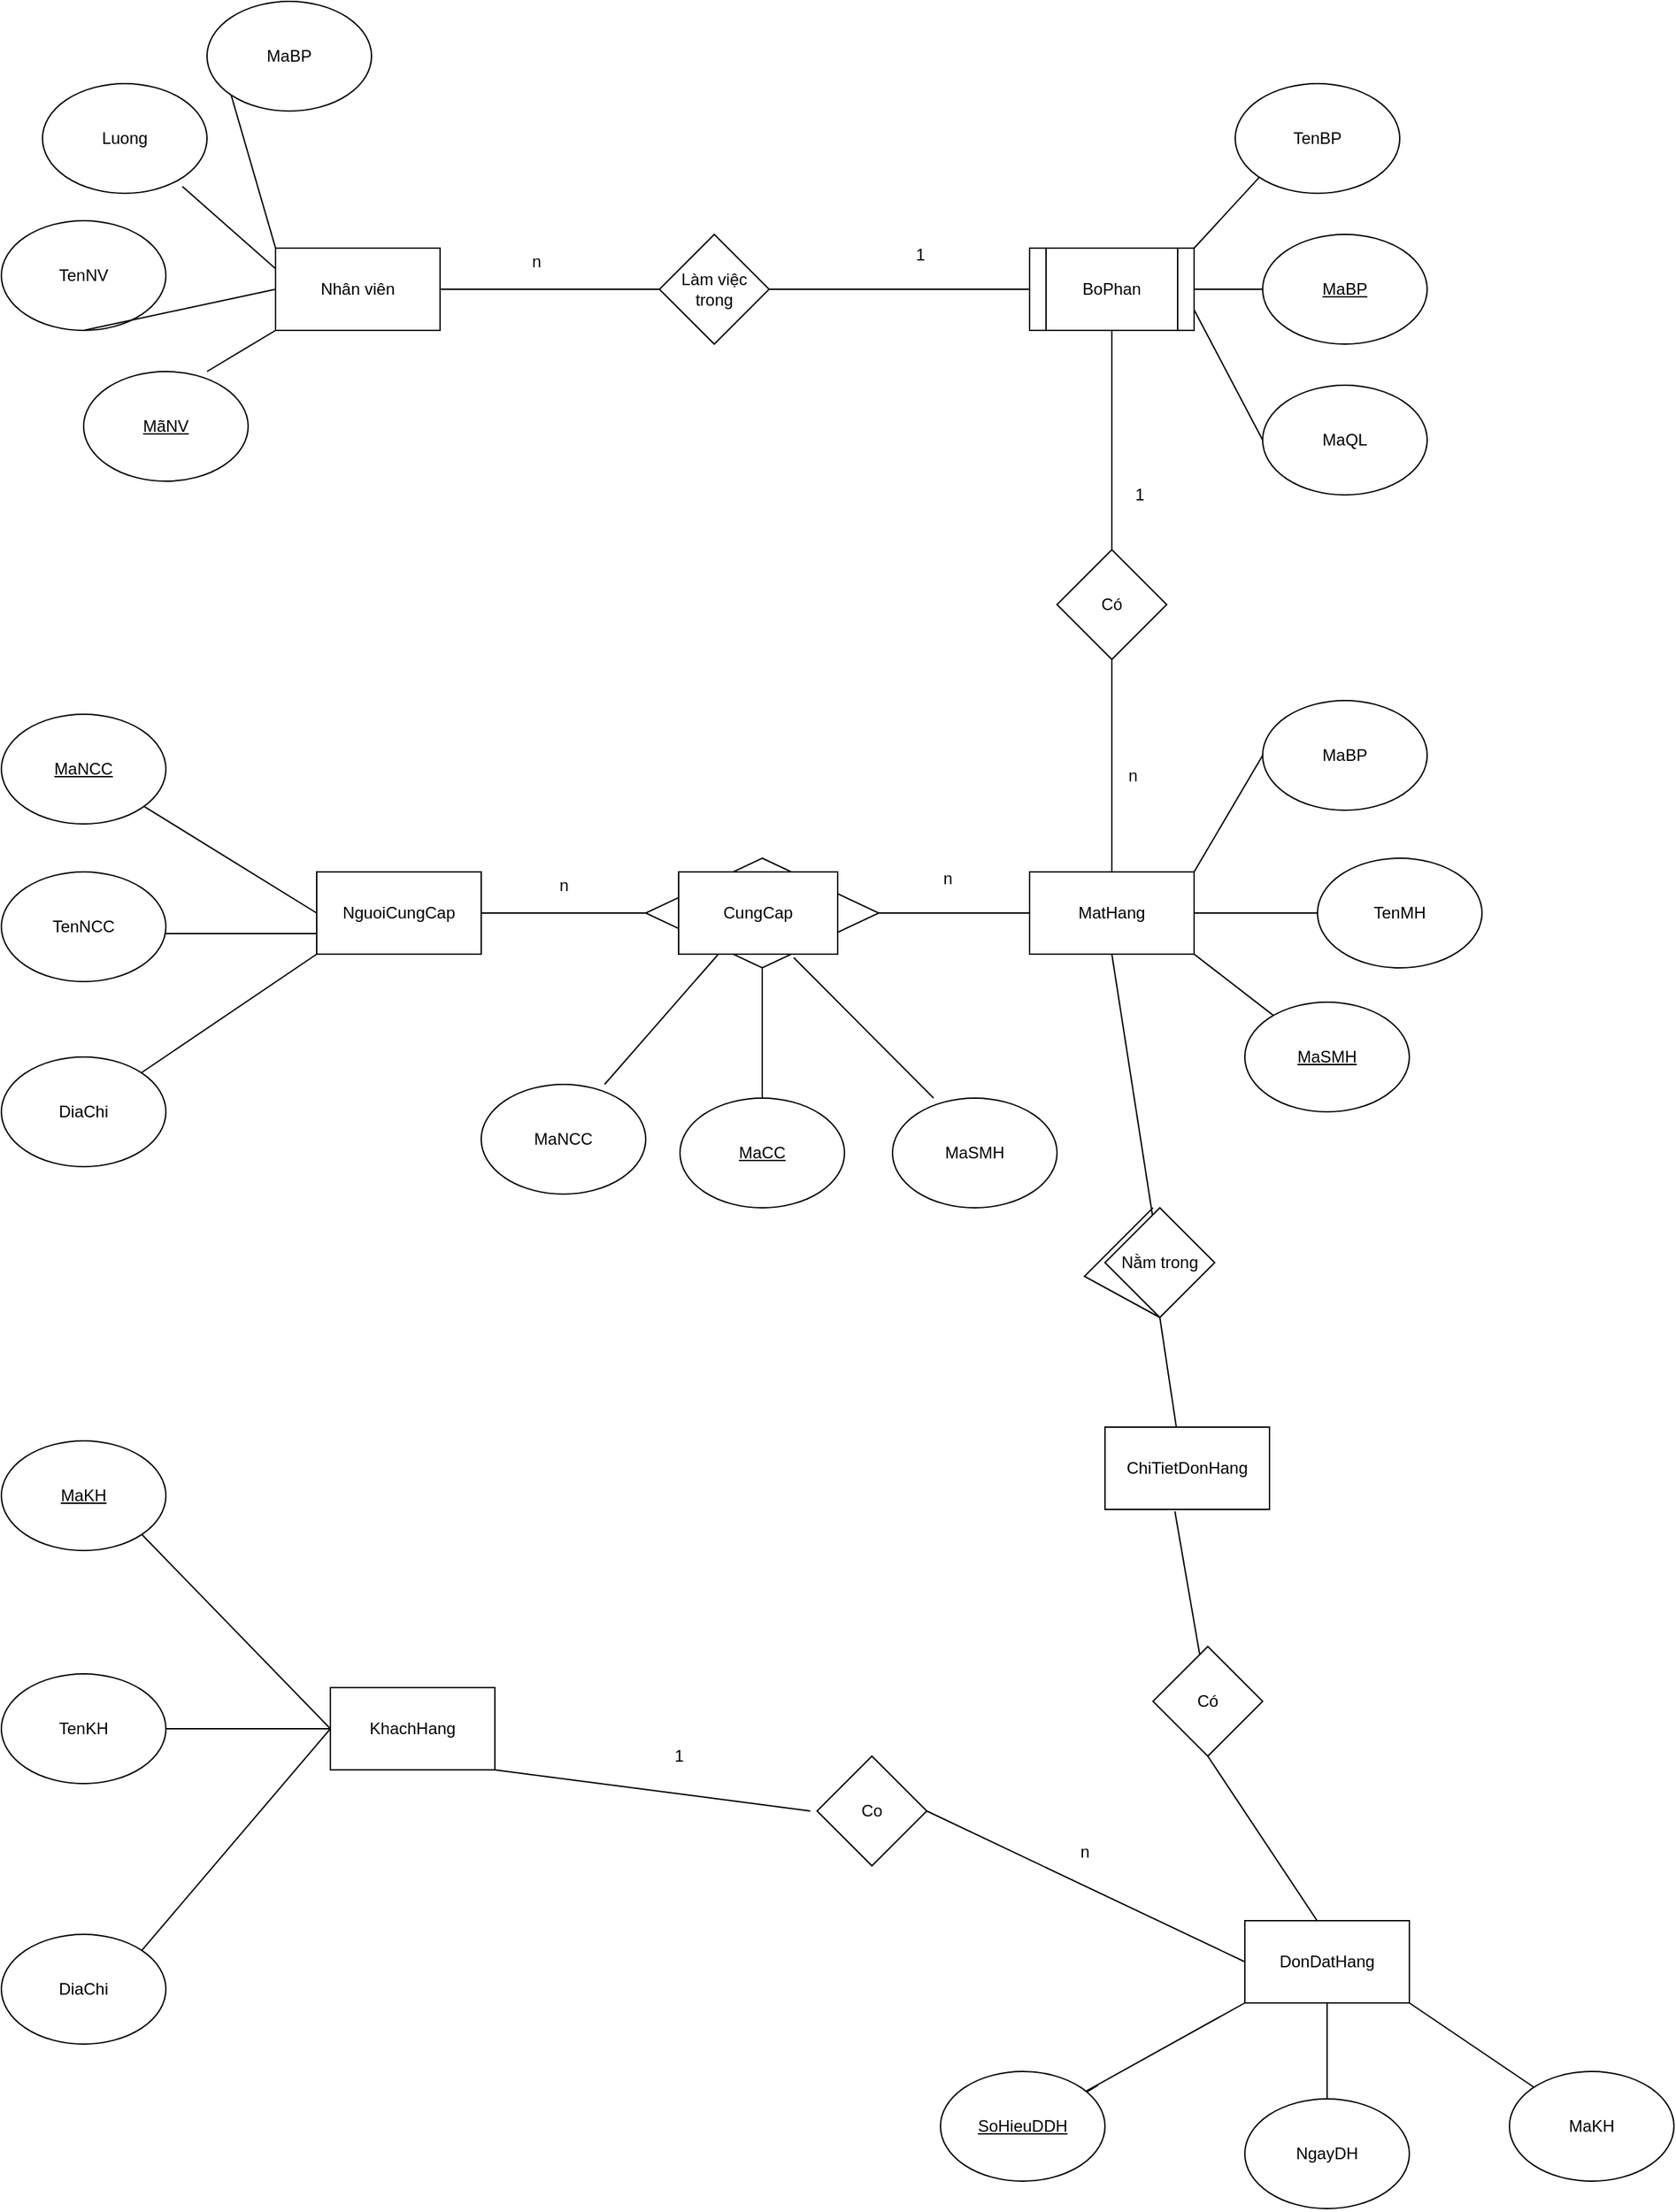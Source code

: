 <mxfile version="20.4.1" type="github">
  <diagram id="KJnayV7ZM33Jfx6mqHIE" name="Page-1">
    <mxGraphModel dx="2133" dy="2033" grid="1" gridSize="10" guides="1" tooltips="1" connect="1" arrows="1" fold="1" page="1" pageScale="1" pageWidth="827" pageHeight="1169" math="0" shadow="0">
      <root>
        <mxCell id="0" />
        <mxCell id="1" parent="0" />
        <mxCell id="iLdHwuGYIfyq-GvQSIh--1" value="Nhân viên" style="rounded=0;whiteSpace=wrap;html=1;" vertex="1" parent="1">
          <mxGeometry x="120" y="100" width="120" height="60" as="geometry" />
        </mxCell>
        <mxCell id="iLdHwuGYIfyq-GvQSIh--2" value="" style="endArrow=none;html=1;rounded=0;entryX=0;entryY=1;entryDx=0;entryDy=0;" edge="1" parent="1" target="iLdHwuGYIfyq-GvQSIh--1">
          <mxGeometry width="50" height="50" relative="1" as="geometry">
            <mxPoint x="70" y="190" as="sourcePoint" />
            <mxPoint x="440" y="210" as="targetPoint" />
            <Array as="points">
              <mxPoint x="70" y="190" />
            </Array>
          </mxGeometry>
        </mxCell>
        <mxCell id="iLdHwuGYIfyq-GvQSIh--3" value="&lt;u&gt;MãNV&lt;/u&gt;" style="ellipse;whiteSpace=wrap;html=1;" vertex="1" parent="1">
          <mxGeometry x="-20" y="190" width="120" height="80" as="geometry" />
        </mxCell>
        <mxCell id="iLdHwuGYIfyq-GvQSIh--4" value="TenNV" style="ellipse;whiteSpace=wrap;html=1;" vertex="1" parent="1">
          <mxGeometry x="-80" y="80" width="120" height="80" as="geometry" />
        </mxCell>
        <mxCell id="iLdHwuGYIfyq-GvQSIh--5" value="" style="endArrow=none;html=1;rounded=0;entryX=0;entryY=0.5;entryDx=0;entryDy=0;exitX=0.5;exitY=1;exitDx=0;exitDy=0;" edge="1" parent="1" source="iLdHwuGYIfyq-GvQSIh--4" target="iLdHwuGYIfyq-GvQSIh--1">
          <mxGeometry width="50" height="50" relative="1" as="geometry">
            <mxPoint x="410" y="260" as="sourcePoint" />
            <mxPoint x="460" y="210" as="targetPoint" />
          </mxGeometry>
        </mxCell>
        <mxCell id="iLdHwuGYIfyq-GvQSIh--6" value="Luong" style="ellipse;whiteSpace=wrap;html=1;" vertex="1" parent="1">
          <mxGeometry x="-50" y="-20" width="120" height="80" as="geometry" />
        </mxCell>
        <mxCell id="iLdHwuGYIfyq-GvQSIh--7" value="" style="endArrow=none;html=1;rounded=0;exitX=0;exitY=0.25;exitDx=0;exitDy=0;entryX=0.85;entryY=0.938;entryDx=0;entryDy=0;entryPerimeter=0;" edge="1" parent="1" source="iLdHwuGYIfyq-GvQSIh--1" target="iLdHwuGYIfyq-GvQSIh--6">
          <mxGeometry width="50" height="50" relative="1" as="geometry">
            <mxPoint x="520" y="230" as="sourcePoint" />
            <mxPoint x="570" y="180" as="targetPoint" />
          </mxGeometry>
        </mxCell>
        <mxCell id="iLdHwuGYIfyq-GvQSIh--8" value="MaBP" style="ellipse;whiteSpace=wrap;html=1;" vertex="1" parent="1">
          <mxGeometry x="70" y="-80" width="120" height="80" as="geometry" />
        </mxCell>
        <mxCell id="iLdHwuGYIfyq-GvQSIh--9" value="" style="endArrow=none;html=1;rounded=0;entryX=0;entryY=0;entryDx=0;entryDy=0;exitX=0;exitY=1;exitDx=0;exitDy=0;" edge="1" parent="1" source="iLdHwuGYIfyq-GvQSIh--8" target="iLdHwuGYIfyq-GvQSIh--1">
          <mxGeometry width="50" height="50" relative="1" as="geometry">
            <mxPoint x="520" y="230" as="sourcePoint" />
            <mxPoint x="570" y="180" as="targetPoint" />
          </mxGeometry>
        </mxCell>
        <mxCell id="iLdHwuGYIfyq-GvQSIh--10" value="Làm việc trong" style="rhombus;whiteSpace=wrap;html=1;" vertex="1" parent="1">
          <mxGeometry x="400" y="90" width="80" height="80" as="geometry" />
        </mxCell>
        <mxCell id="iLdHwuGYIfyq-GvQSIh--11" value="" style="endArrow=none;html=1;rounded=0;exitX=1;exitY=0.5;exitDx=0;exitDy=0;" edge="1" parent="1" source="iLdHwuGYIfyq-GvQSIh--1" target="iLdHwuGYIfyq-GvQSIh--10">
          <mxGeometry width="50" height="50" relative="1" as="geometry">
            <mxPoint x="520" y="230" as="sourcePoint" />
            <mxPoint x="570" y="180" as="targetPoint" />
          </mxGeometry>
        </mxCell>
        <mxCell id="iLdHwuGYIfyq-GvQSIh--12" value="n" style="text;html=1;resizable=0;autosize=1;align=center;verticalAlign=middle;points=[];fillColor=none;strokeColor=none;rounded=0;" vertex="1" parent="1">
          <mxGeometry x="295" y="95" width="30" height="30" as="geometry" />
        </mxCell>
        <mxCell id="iLdHwuGYIfyq-GvQSIh--13" value="" style="endArrow=none;html=1;rounded=0;exitX=1;exitY=0.5;exitDx=0;exitDy=0;" edge="1" parent="1" source="iLdHwuGYIfyq-GvQSIh--10">
          <mxGeometry width="50" height="50" relative="1" as="geometry">
            <mxPoint x="510" y="220" as="sourcePoint" />
            <mxPoint x="670" y="130" as="targetPoint" />
          </mxGeometry>
        </mxCell>
        <mxCell id="iLdHwuGYIfyq-GvQSIh--15" value="BoPhan" style="shape=process;whiteSpace=wrap;html=1;backgroundOutline=1;" vertex="1" parent="1">
          <mxGeometry x="670" y="100" width="120" height="60" as="geometry" />
        </mxCell>
        <mxCell id="iLdHwuGYIfyq-GvQSIh--16" value="1" style="text;html=1;resizable=0;autosize=1;align=center;verticalAlign=middle;points=[];fillColor=none;strokeColor=none;rounded=0;" vertex="1" parent="1">
          <mxGeometry x="575" y="90" width="30" height="30" as="geometry" />
        </mxCell>
        <mxCell id="iLdHwuGYIfyq-GvQSIh--17" value="MaQL" style="ellipse;whiteSpace=wrap;html=1;" vertex="1" parent="1">
          <mxGeometry x="840" y="200" width="120" height="80" as="geometry" />
        </mxCell>
        <mxCell id="iLdHwuGYIfyq-GvQSIh--18" value="&lt;u&gt;MaBP&lt;/u&gt;" style="ellipse;whiteSpace=wrap;html=1;" vertex="1" parent="1">
          <mxGeometry x="840" y="90" width="120" height="80" as="geometry" />
        </mxCell>
        <mxCell id="iLdHwuGYIfyq-GvQSIh--19" value="TenBP" style="ellipse;whiteSpace=wrap;html=1;" vertex="1" parent="1">
          <mxGeometry x="820" y="-20" width="120" height="80" as="geometry" />
        </mxCell>
        <mxCell id="iLdHwuGYIfyq-GvQSIh--20" value="" style="endArrow=none;html=1;rounded=0;exitX=1;exitY=0;exitDx=0;exitDy=0;entryX=0;entryY=1;entryDx=0;entryDy=0;" edge="1" parent="1" source="iLdHwuGYIfyq-GvQSIh--15" target="iLdHwuGYIfyq-GvQSIh--19">
          <mxGeometry width="50" height="50" relative="1" as="geometry">
            <mxPoint x="600" y="40" as="sourcePoint" />
            <mxPoint x="650" y="-10" as="targetPoint" />
          </mxGeometry>
        </mxCell>
        <mxCell id="iLdHwuGYIfyq-GvQSIh--21" value="" style="endArrow=none;html=1;rounded=0;exitX=1;exitY=0.5;exitDx=0;exitDy=0;entryX=0;entryY=0.5;entryDx=0;entryDy=0;" edge="1" parent="1" source="iLdHwuGYIfyq-GvQSIh--15" target="iLdHwuGYIfyq-GvQSIh--18">
          <mxGeometry width="50" height="50" relative="1" as="geometry">
            <mxPoint x="600" y="40" as="sourcePoint" />
            <mxPoint x="650" y="-10" as="targetPoint" />
          </mxGeometry>
        </mxCell>
        <mxCell id="iLdHwuGYIfyq-GvQSIh--22" value="" style="endArrow=none;html=1;rounded=0;exitX=1;exitY=0.75;exitDx=0;exitDy=0;entryX=0;entryY=0.5;entryDx=0;entryDy=0;" edge="1" parent="1" source="iLdHwuGYIfyq-GvQSIh--15" target="iLdHwuGYIfyq-GvQSIh--17">
          <mxGeometry width="50" height="50" relative="1" as="geometry">
            <mxPoint x="600" y="40" as="sourcePoint" />
            <mxPoint x="650" y="-10" as="targetPoint" />
          </mxGeometry>
        </mxCell>
        <mxCell id="iLdHwuGYIfyq-GvQSIh--23" value="" style="endArrow=none;html=1;rounded=0;entryX=0.5;entryY=1;entryDx=0;entryDy=0;" edge="1" parent="1" target="iLdHwuGYIfyq-GvQSIh--15">
          <mxGeometry width="50" height="50" relative="1" as="geometry">
            <mxPoint x="730" y="320" as="sourcePoint" />
            <mxPoint x="460" y="190" as="targetPoint" />
          </mxGeometry>
        </mxCell>
        <mxCell id="iLdHwuGYIfyq-GvQSIh--24" value="Có" style="rhombus;whiteSpace=wrap;html=1;" vertex="1" parent="1">
          <mxGeometry x="690" y="320" width="80" height="80" as="geometry" />
        </mxCell>
        <mxCell id="iLdHwuGYIfyq-GvQSIh--25" value="" style="endArrow=none;html=1;rounded=0;exitX=0.5;exitY=1;exitDx=0;exitDy=0;" edge="1" parent="1" source="iLdHwuGYIfyq-GvQSIh--24">
          <mxGeometry width="50" height="50" relative="1" as="geometry">
            <mxPoint x="410" y="240" as="sourcePoint" />
            <mxPoint x="730" y="560" as="targetPoint" />
          </mxGeometry>
        </mxCell>
        <mxCell id="iLdHwuGYIfyq-GvQSIh--26" value="Mat hang" style="shape=process;whiteSpace=wrap;html=1;backgroundOutline=1;" vertex="1" parent="1">
          <mxGeometry x="670" y="555" width="120" height="60" as="geometry" />
        </mxCell>
        <mxCell id="iLdHwuGYIfyq-GvQSIh--27" value="MatHang" style="rounded=0;whiteSpace=wrap;html=1;" vertex="1" parent="1">
          <mxGeometry x="670" y="555" width="120" height="60" as="geometry" />
        </mxCell>
        <mxCell id="iLdHwuGYIfyq-GvQSIh--28" value="n" style="text;html=1;resizable=0;autosize=1;align=center;verticalAlign=middle;points=[];fillColor=none;strokeColor=none;rounded=0;" vertex="1" parent="1">
          <mxGeometry x="730" y="470" width="30" height="30" as="geometry" />
        </mxCell>
        <mxCell id="iLdHwuGYIfyq-GvQSIh--29" value="1" style="text;html=1;resizable=0;autosize=1;align=center;verticalAlign=middle;points=[];fillColor=none;strokeColor=none;rounded=0;" vertex="1" parent="1">
          <mxGeometry x="735" y="265" width="30" height="30" as="geometry" />
        </mxCell>
        <mxCell id="iLdHwuGYIfyq-GvQSIh--30" value="" style="endArrow=none;html=1;rounded=0;exitX=1;exitY=0;exitDx=0;exitDy=0;" edge="1" parent="1" source="iLdHwuGYIfyq-GvQSIh--27">
          <mxGeometry width="50" height="50" relative="1" as="geometry">
            <mxPoint x="410" y="380" as="sourcePoint" />
            <mxPoint x="840" y="470" as="targetPoint" />
          </mxGeometry>
        </mxCell>
        <mxCell id="iLdHwuGYIfyq-GvQSIh--31" value="" style="endArrow=none;html=1;rounded=0;exitX=1;exitY=0.5;exitDx=0;exitDy=0;" edge="1" parent="1" source="iLdHwuGYIfyq-GvQSIh--27">
          <mxGeometry width="50" height="50" relative="1" as="geometry">
            <mxPoint x="410" y="380" as="sourcePoint" />
            <mxPoint x="880" y="585" as="targetPoint" />
          </mxGeometry>
        </mxCell>
        <mxCell id="iLdHwuGYIfyq-GvQSIh--32" value="" style="endArrow=none;html=1;rounded=0;exitX=1;exitY=1;exitDx=0;exitDy=0;" edge="1" parent="1" source="iLdHwuGYIfyq-GvQSIh--27" target="iLdHwuGYIfyq-GvQSIh--33">
          <mxGeometry width="50" height="50" relative="1" as="geometry">
            <mxPoint x="410" y="380" as="sourcePoint" />
            <mxPoint x="840" y="680" as="targetPoint" />
          </mxGeometry>
        </mxCell>
        <mxCell id="iLdHwuGYIfyq-GvQSIh--33" value="&lt;u&gt;MaSMH&lt;/u&gt;" style="ellipse;whiteSpace=wrap;html=1;" vertex="1" parent="1">
          <mxGeometry x="827" y="650" width="120" height="80" as="geometry" />
        </mxCell>
        <mxCell id="iLdHwuGYIfyq-GvQSIh--34" value="TenMH" style="ellipse;whiteSpace=wrap;html=1;" vertex="1" parent="1">
          <mxGeometry x="880" y="545" width="120" height="80" as="geometry" />
        </mxCell>
        <mxCell id="iLdHwuGYIfyq-GvQSIh--35" value="MaBP" style="ellipse;whiteSpace=wrap;html=1;" vertex="1" parent="1">
          <mxGeometry x="840" y="430" width="120" height="80" as="geometry" />
        </mxCell>
        <mxCell id="iLdHwuGYIfyq-GvQSIh--36" value="" style="rhombus;whiteSpace=wrap;html=1;" vertex="1" parent="1">
          <mxGeometry x="390" y="545" width="170" height="80" as="geometry" />
        </mxCell>
        <mxCell id="iLdHwuGYIfyq-GvQSIh--37" value="CungCap" style="rounded=0;whiteSpace=wrap;html=1;" vertex="1" parent="1">
          <mxGeometry x="414" y="555" width="116" height="60" as="geometry" />
        </mxCell>
        <mxCell id="iLdHwuGYIfyq-GvQSIh--38" value="" style="endArrow=none;html=1;rounded=0;exitX=0;exitY=0.5;exitDx=0;exitDy=0;entryX=1;entryY=0.5;entryDx=0;entryDy=0;" edge="1" parent="1" source="iLdHwuGYIfyq-GvQSIh--27" target="iLdHwuGYIfyq-GvQSIh--36">
          <mxGeometry width="50" height="50" relative="1" as="geometry">
            <mxPoint x="410" y="500" as="sourcePoint" />
            <mxPoint x="460" y="450" as="targetPoint" />
          </mxGeometry>
        </mxCell>
        <mxCell id="iLdHwuGYIfyq-GvQSIh--39" value="" style="endArrow=none;html=1;rounded=0;exitX=0;exitY=0.5;exitDx=0;exitDy=0;" edge="1" parent="1" source="iLdHwuGYIfyq-GvQSIh--36" target="iLdHwuGYIfyq-GvQSIh--40">
          <mxGeometry width="50" height="50" relative="1" as="geometry">
            <mxPoint x="410" y="500" as="sourcePoint" />
            <mxPoint x="250" y="585" as="targetPoint" />
          </mxGeometry>
        </mxCell>
        <mxCell id="iLdHwuGYIfyq-GvQSIh--40" value="NguoiCungCap" style="rounded=0;whiteSpace=wrap;html=1;" vertex="1" parent="1">
          <mxGeometry x="150" y="555" width="120" height="60" as="geometry" />
        </mxCell>
        <mxCell id="iLdHwuGYIfyq-GvQSIh--41" value="n" style="text;html=1;resizable=0;autosize=1;align=center;verticalAlign=middle;points=[];fillColor=none;strokeColor=none;rounded=0;" vertex="1" parent="1">
          <mxGeometry x="315" y="550" width="30" height="30" as="geometry" />
        </mxCell>
        <mxCell id="iLdHwuGYIfyq-GvQSIh--42" value="n" style="text;html=1;resizable=0;autosize=1;align=center;verticalAlign=middle;points=[];fillColor=none;strokeColor=none;rounded=0;" vertex="1" parent="1">
          <mxGeometry x="595" y="545" width="30" height="30" as="geometry" />
        </mxCell>
        <mxCell id="iLdHwuGYIfyq-GvQSIh--43" value="" style="endArrow=none;html=1;rounded=0;exitX=0;exitY=0.75;exitDx=0;exitDy=0;" edge="1" parent="1" source="iLdHwuGYIfyq-GvQSIh--40">
          <mxGeometry width="50" height="50" relative="1" as="geometry">
            <mxPoint x="410" y="490" as="sourcePoint" />
            <mxPoint x="40" y="600" as="targetPoint" />
          </mxGeometry>
        </mxCell>
        <mxCell id="iLdHwuGYIfyq-GvQSIh--44" value="" style="endArrow=none;html=1;rounded=0;exitX=0;exitY=0.5;exitDx=0;exitDy=0;" edge="1" parent="1" source="iLdHwuGYIfyq-GvQSIh--40" target="iLdHwuGYIfyq-GvQSIh--45">
          <mxGeometry width="50" height="50" relative="1" as="geometry">
            <mxPoint x="410" y="490" as="sourcePoint" />
            <mxPoint x="40" y="510" as="targetPoint" />
          </mxGeometry>
        </mxCell>
        <mxCell id="iLdHwuGYIfyq-GvQSIh--45" value="&lt;u&gt;MaNCC&lt;/u&gt;" style="ellipse;whiteSpace=wrap;html=1;" vertex="1" parent="1">
          <mxGeometry x="-80" y="440" width="120" height="80" as="geometry" />
        </mxCell>
        <mxCell id="iLdHwuGYIfyq-GvQSIh--46" value="TenNCC" style="ellipse;whiteSpace=wrap;html=1;" vertex="1" parent="1">
          <mxGeometry x="-80" y="555" width="120" height="80" as="geometry" />
        </mxCell>
        <mxCell id="iLdHwuGYIfyq-GvQSIh--47" value="DiaChi" style="ellipse;whiteSpace=wrap;html=1;" vertex="1" parent="1">
          <mxGeometry x="-80" y="690" width="120" height="80" as="geometry" />
        </mxCell>
        <mxCell id="iLdHwuGYIfyq-GvQSIh--48" value="" style="endArrow=none;html=1;rounded=0;exitX=0;exitY=1;exitDx=0;exitDy=0;" edge="1" parent="1" source="iLdHwuGYIfyq-GvQSIh--40" target="iLdHwuGYIfyq-GvQSIh--47">
          <mxGeometry width="50" height="50" relative="1" as="geometry">
            <mxPoint x="410" y="490" as="sourcePoint" />
            <mxPoint x="460" y="440" as="targetPoint" />
          </mxGeometry>
        </mxCell>
        <mxCell id="iLdHwuGYIfyq-GvQSIh--49" value="" style="endArrow=none;html=1;rounded=0;entryX=0.25;entryY=1;entryDx=0;entryDy=0;" edge="1" parent="1" target="iLdHwuGYIfyq-GvQSIh--37">
          <mxGeometry width="50" height="50" relative="1" as="geometry">
            <mxPoint x="360" y="710" as="sourcePoint" />
            <mxPoint x="460" y="580" as="targetPoint" />
          </mxGeometry>
        </mxCell>
        <mxCell id="iLdHwuGYIfyq-GvQSIh--50" value="" style="endArrow=none;html=1;rounded=0;exitX=0.5;exitY=1;exitDx=0;exitDy=0;" edge="1" parent="1" source="iLdHwuGYIfyq-GvQSIh--36">
          <mxGeometry width="50" height="50" relative="1" as="geometry">
            <mxPoint x="410" y="630" as="sourcePoint" />
            <mxPoint x="475" y="720" as="targetPoint" />
          </mxGeometry>
        </mxCell>
        <mxCell id="iLdHwuGYIfyq-GvQSIh--51" value="" style="endArrow=none;html=1;rounded=0;entryX=0.635;entryY=0.906;entryDx=0;entryDy=0;entryPerimeter=0;" edge="1" parent="1" target="iLdHwuGYIfyq-GvQSIh--36">
          <mxGeometry width="50" height="50" relative="1" as="geometry">
            <mxPoint x="600" y="720" as="sourcePoint" />
            <mxPoint x="560" y="660" as="targetPoint" />
          </mxGeometry>
        </mxCell>
        <mxCell id="iLdHwuGYIfyq-GvQSIh--52" value="MaNCC" style="ellipse;whiteSpace=wrap;html=1;" vertex="1" parent="1">
          <mxGeometry x="270" y="710" width="120" height="80" as="geometry" />
        </mxCell>
        <mxCell id="iLdHwuGYIfyq-GvQSIh--53" value="&lt;u&gt;MaCC&lt;/u&gt;" style="ellipse;whiteSpace=wrap;html=1;" vertex="1" parent="1">
          <mxGeometry x="415" y="720" width="120" height="80" as="geometry" />
        </mxCell>
        <mxCell id="iLdHwuGYIfyq-GvQSIh--54" value="MaSMH" style="ellipse;whiteSpace=wrap;html=1;" vertex="1" parent="1">
          <mxGeometry x="570" y="720" width="120" height="80" as="geometry" />
        </mxCell>
        <mxCell id="iLdHwuGYIfyq-GvQSIh--55" value="TenKH" style="ellipse;whiteSpace=wrap;html=1;" vertex="1" parent="1">
          <mxGeometry x="-80" y="1140" width="120" height="80" as="geometry" />
        </mxCell>
        <mxCell id="iLdHwuGYIfyq-GvQSIh--56" value="KhachHang" style="rounded=0;whiteSpace=wrap;html=1;" vertex="1" parent="1">
          <mxGeometry x="160" y="1150" width="120" height="60" as="geometry" />
        </mxCell>
        <mxCell id="iLdHwuGYIfyq-GvQSIh--57" value="&lt;u&gt;MaKH&lt;/u&gt;" style="ellipse;whiteSpace=wrap;html=1;" vertex="1" parent="1">
          <mxGeometry x="-80" y="970" width="120" height="80" as="geometry" />
        </mxCell>
        <mxCell id="iLdHwuGYIfyq-GvQSIh--58" value="DiaChi" style="ellipse;whiteSpace=wrap;html=1;" vertex="1" parent="1">
          <mxGeometry x="-80" y="1330" width="120" height="80" as="geometry" />
        </mxCell>
        <mxCell id="iLdHwuGYIfyq-GvQSIh--59" value="" style="endArrow=none;html=1;rounded=0;exitX=0;exitY=0.5;exitDx=0;exitDy=0;entryX=1;entryY=1;entryDx=0;entryDy=0;" edge="1" parent="1" source="iLdHwuGYIfyq-GvQSIh--56" target="iLdHwuGYIfyq-GvQSIh--57">
          <mxGeometry width="50" height="50" relative="1" as="geometry">
            <mxPoint x="150" y="1180" as="sourcePoint" />
            <mxPoint x="460" y="1170" as="targetPoint" />
          </mxGeometry>
        </mxCell>
        <mxCell id="iLdHwuGYIfyq-GvQSIh--60" value="" style="endArrow=none;html=1;rounded=0;exitX=0;exitY=0.5;exitDx=0;exitDy=0;entryX=1;entryY=0.5;entryDx=0;entryDy=0;" edge="1" parent="1" source="iLdHwuGYIfyq-GvQSIh--56" target="iLdHwuGYIfyq-GvQSIh--55">
          <mxGeometry width="50" height="50" relative="1" as="geometry">
            <mxPoint x="410" y="1220" as="sourcePoint" />
            <mxPoint x="460" y="1170" as="targetPoint" />
          </mxGeometry>
        </mxCell>
        <mxCell id="iLdHwuGYIfyq-GvQSIh--61" value="" style="endArrow=none;html=1;rounded=0;exitX=0;exitY=0.5;exitDx=0;exitDy=0;entryX=1;entryY=0;entryDx=0;entryDy=0;" edge="1" parent="1" source="iLdHwuGYIfyq-GvQSIh--56" target="iLdHwuGYIfyq-GvQSIh--58">
          <mxGeometry width="50" height="50" relative="1" as="geometry">
            <mxPoint x="410" y="1220" as="sourcePoint" />
            <mxPoint x="460" y="1170" as="targetPoint" />
          </mxGeometry>
        </mxCell>
        <mxCell id="iLdHwuGYIfyq-GvQSIh--62" value="DonDatHang" style="rounded=0;whiteSpace=wrap;html=1;" vertex="1" parent="1">
          <mxGeometry x="827" y="1320" width="120" height="60" as="geometry" />
        </mxCell>
        <mxCell id="iLdHwuGYIfyq-GvQSIh--63" value="Co" style="rhombus;whiteSpace=wrap;html=1;" vertex="1" parent="1">
          <mxGeometry x="515" y="1200" width="80" height="80" as="geometry" />
        </mxCell>
        <mxCell id="iLdHwuGYIfyq-GvQSIh--64" value="" style="endArrow=none;html=1;rounded=0;entryX=1;entryY=1;entryDx=0;entryDy=0;" edge="1" parent="1" target="iLdHwuGYIfyq-GvQSIh--56">
          <mxGeometry width="50" height="50" relative="1" as="geometry">
            <mxPoint x="510" y="1240" as="sourcePoint" />
            <mxPoint x="560" y="1220" as="targetPoint" />
          </mxGeometry>
        </mxCell>
        <mxCell id="iLdHwuGYIfyq-GvQSIh--65" value="" style="endArrow=none;html=1;rounded=0;exitX=0;exitY=0.5;exitDx=0;exitDy=0;entryX=1;entryY=0.5;entryDx=0;entryDy=0;" edge="1" parent="1" source="iLdHwuGYIfyq-GvQSIh--62" target="iLdHwuGYIfyq-GvQSIh--63">
          <mxGeometry width="50" height="50" relative="1" as="geometry">
            <mxPoint x="480" y="1270" as="sourcePoint" />
            <mxPoint x="530" y="1220" as="targetPoint" />
          </mxGeometry>
        </mxCell>
        <mxCell id="iLdHwuGYIfyq-GvQSIh--66" value="1" style="text;html=1;resizable=0;autosize=1;align=center;verticalAlign=middle;points=[];fillColor=none;strokeColor=none;rounded=0;" vertex="1" parent="1">
          <mxGeometry x="399" y="1185" width="30" height="30" as="geometry" />
        </mxCell>
        <mxCell id="iLdHwuGYIfyq-GvQSIh--67" value="n" style="text;html=1;resizable=0;autosize=1;align=center;verticalAlign=middle;points=[];fillColor=none;strokeColor=none;rounded=0;" vertex="1" parent="1">
          <mxGeometry x="695" y="1255" width="30" height="30" as="geometry" />
        </mxCell>
        <mxCell id="iLdHwuGYIfyq-GvQSIh--68" value="" style="endArrow=none;html=1;rounded=0;exitX=0;exitY=1;exitDx=0;exitDy=0;startArrow=none;" edge="1" parent="1" source="iLdHwuGYIfyq-GvQSIh--72">
          <mxGeometry width="50" height="50" relative="1" as="geometry">
            <mxPoint x="470" y="1270" as="sourcePoint" />
            <mxPoint x="720" y="1440" as="targetPoint" />
          </mxGeometry>
        </mxCell>
        <mxCell id="iLdHwuGYIfyq-GvQSIh--69" value="" style="endArrow=none;html=1;rounded=0;exitX=1;exitY=1;exitDx=0;exitDy=0;" edge="1" parent="1" source="iLdHwuGYIfyq-GvQSIh--62" target="iLdHwuGYIfyq-GvQSIh--71">
          <mxGeometry width="50" height="50" relative="1" as="geometry">
            <mxPoint x="470" y="1270" as="sourcePoint" />
            <mxPoint x="1040" y="1440" as="targetPoint" />
          </mxGeometry>
        </mxCell>
        <mxCell id="iLdHwuGYIfyq-GvQSIh--70" value="" style="endArrow=none;html=1;rounded=0;exitX=0.5;exitY=1;exitDx=0;exitDy=0;startArrow=none;" edge="1" parent="1" source="iLdHwuGYIfyq-GvQSIh--74">
          <mxGeometry width="50" height="50" relative="1" as="geometry">
            <mxPoint x="470" y="1270" as="sourcePoint" />
            <mxPoint x="887" y="1470" as="targetPoint" />
          </mxGeometry>
        </mxCell>
        <mxCell id="iLdHwuGYIfyq-GvQSIh--71" value="MaKH" style="ellipse;whiteSpace=wrap;html=1;" vertex="1" parent="1">
          <mxGeometry x="1020" y="1430" width="120" height="80" as="geometry" />
        </mxCell>
        <mxCell id="iLdHwuGYIfyq-GvQSIh--72" value="&lt;u&gt;SoHieuDDH&lt;/u&gt;" style="ellipse;whiteSpace=wrap;html=1;" vertex="1" parent="1">
          <mxGeometry x="605" y="1430" width="120" height="80" as="geometry" />
        </mxCell>
        <mxCell id="iLdHwuGYIfyq-GvQSIh--73" value="" style="endArrow=none;html=1;rounded=0;exitX=0;exitY=1;exitDx=0;exitDy=0;" edge="1" parent="1" source="iLdHwuGYIfyq-GvQSIh--62" target="iLdHwuGYIfyq-GvQSIh--72">
          <mxGeometry width="50" height="50" relative="1" as="geometry">
            <mxPoint x="827" y="1380" as="sourcePoint" />
            <mxPoint x="720" y="1440" as="targetPoint" />
          </mxGeometry>
        </mxCell>
        <mxCell id="iLdHwuGYIfyq-GvQSIh--74" value="NgayDH" style="ellipse;whiteSpace=wrap;html=1;" vertex="1" parent="1">
          <mxGeometry x="827" y="1450" width="120" height="80" as="geometry" />
        </mxCell>
        <mxCell id="iLdHwuGYIfyq-GvQSIh--75" value="" style="endArrow=none;html=1;rounded=0;exitX=0.5;exitY=1;exitDx=0;exitDy=0;" edge="1" parent="1" source="iLdHwuGYIfyq-GvQSIh--62" target="iLdHwuGYIfyq-GvQSIh--74">
          <mxGeometry width="50" height="50" relative="1" as="geometry">
            <mxPoint x="887" y="1380" as="sourcePoint" />
            <mxPoint x="887" y="1470" as="targetPoint" />
          </mxGeometry>
        </mxCell>
        <mxCell id="iLdHwuGYIfyq-GvQSIh--76" value="" style="endArrow=none;html=1;rounded=0;entryX=0.5;entryY=1;entryDx=0;entryDy=0;startArrow=none;" edge="1" parent="1" source="iLdHwuGYIfyq-GvQSIh--77" target="iLdHwuGYIfyq-GvQSIh--27">
          <mxGeometry width="50" height="50" relative="1" as="geometry">
            <mxPoint x="760" y="800" as="sourcePoint" />
            <mxPoint x="550" y="990" as="targetPoint" />
          </mxGeometry>
        </mxCell>
        <mxCell id="iLdHwuGYIfyq-GvQSIh--77" value="Nằm trong" style="rhombus;whiteSpace=wrap;html=1;" vertex="1" parent="1">
          <mxGeometry x="725" y="800" width="80" height="80" as="geometry" />
        </mxCell>
        <mxCell id="iLdHwuGYIfyq-GvQSIh--78" value="" style="endArrow=none;html=1;rounded=0;entryX=0.5;entryY=1;entryDx=0;entryDy=0;" edge="1" parent="1" target="iLdHwuGYIfyq-GvQSIh--77">
          <mxGeometry width="50" height="50" relative="1" as="geometry">
            <mxPoint x="760" y="800" as="sourcePoint" />
            <mxPoint x="730" y="615" as="targetPoint" />
            <Array as="points">
              <mxPoint x="710" y="850" />
            </Array>
          </mxGeometry>
        </mxCell>
        <mxCell id="iLdHwuGYIfyq-GvQSIh--79" value="" style="endArrow=none;html=1;rounded=0;entryX=0.5;entryY=1;entryDx=0;entryDy=0;exitX=0.433;exitY=-0.008;exitDx=0;exitDy=0;exitPerimeter=0;" edge="1" parent="1" source="iLdHwuGYIfyq-GvQSIh--80" target="iLdHwuGYIfyq-GvQSIh--77">
          <mxGeometry width="50" height="50" relative="1" as="geometry">
            <mxPoint x="780" y="950" as="sourcePoint" />
            <mxPoint x="750" y="890" as="targetPoint" />
          </mxGeometry>
        </mxCell>
        <mxCell id="iLdHwuGYIfyq-GvQSIh--80" value="ChiTietDonHang" style="rounded=0;whiteSpace=wrap;html=1;" vertex="1" parent="1">
          <mxGeometry x="725" y="960" width="120" height="60" as="geometry" />
        </mxCell>
        <mxCell id="iLdHwuGYIfyq-GvQSIh--81" value="" style="endArrow=none;html=1;rounded=0;exitX=0.425;exitY=1.025;exitDx=0;exitDy=0;exitPerimeter=0;" edge="1" parent="1" source="iLdHwuGYIfyq-GvQSIh--80" target="iLdHwuGYIfyq-GvQSIh--82">
          <mxGeometry width="50" height="50" relative="1" as="geometry">
            <mxPoint x="510" y="1040" as="sourcePoint" />
            <mxPoint x="560" y="990" as="targetPoint" />
          </mxGeometry>
        </mxCell>
        <mxCell id="iLdHwuGYIfyq-GvQSIh--82" value="Có" style="rhombus;whiteSpace=wrap;html=1;" vertex="1" parent="1">
          <mxGeometry x="760" y="1120" width="80" height="80" as="geometry" />
        </mxCell>
        <mxCell id="iLdHwuGYIfyq-GvQSIh--83" value="" style="endArrow=none;html=1;rounded=0;exitX=0.5;exitY=1;exitDx=0;exitDy=0;entryX=0.442;entryY=0.008;entryDx=0;entryDy=0;entryPerimeter=0;" edge="1" parent="1" source="iLdHwuGYIfyq-GvQSIh--82" target="iLdHwuGYIfyq-GvQSIh--62">
          <mxGeometry width="50" height="50" relative="1" as="geometry">
            <mxPoint x="510" y="1040" as="sourcePoint" />
            <mxPoint x="880" y="1310" as="targetPoint" />
          </mxGeometry>
        </mxCell>
      </root>
    </mxGraphModel>
  </diagram>
</mxfile>
